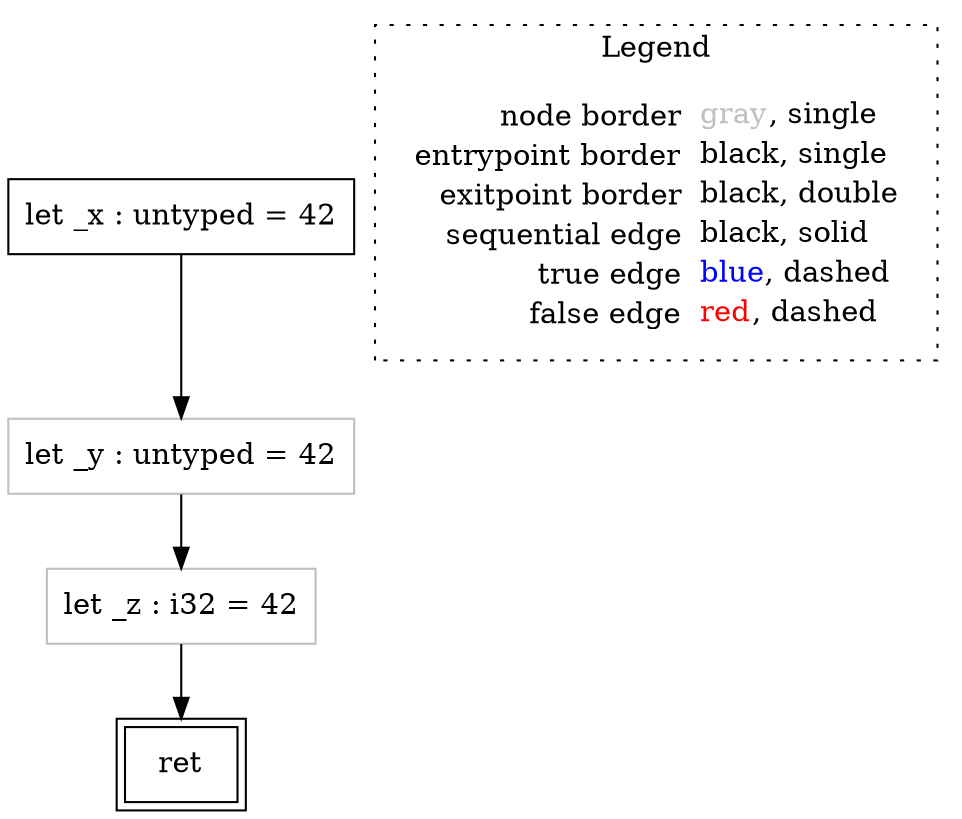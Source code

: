 digraph {
	"node0" [shape="rect",color="black",label=<let _x : untyped = 42>];
	"node1" [shape="rect",color="black",peripheries="2",label=<ret>];
	"node2" [shape="rect",color="gray",label=<let _z : i32 = 42>];
	"node3" [shape="rect",color="gray",label=<let _y : untyped = 42>];
	"node2" -> "node1" [color="black"];
	"node3" -> "node2" [color="black"];
	"node0" -> "node3" [color="black"];
subgraph cluster_legend {
	label="Legend";
	style=dotted;
	node [shape=plaintext];
	"legend" [label=<<table border="0" cellpadding="2" cellspacing="0" cellborder="0"><tr><td align="right">node border&nbsp;</td><td align="left"><font color="gray">gray</font>, single</td></tr><tr><td align="right">entrypoint border&nbsp;</td><td align="left"><font color="black">black</font>, single</td></tr><tr><td align="right">exitpoint border&nbsp;</td><td align="left"><font color="black">black</font>, double</td></tr><tr><td align="right">sequential edge&nbsp;</td><td align="left"><font color="black">black</font>, solid</td></tr><tr><td align="right">true edge&nbsp;</td><td align="left"><font color="blue">blue</font>, dashed</td></tr><tr><td align="right">false edge&nbsp;</td><td align="left"><font color="red">red</font>, dashed</td></tr></table>>];
}

}
